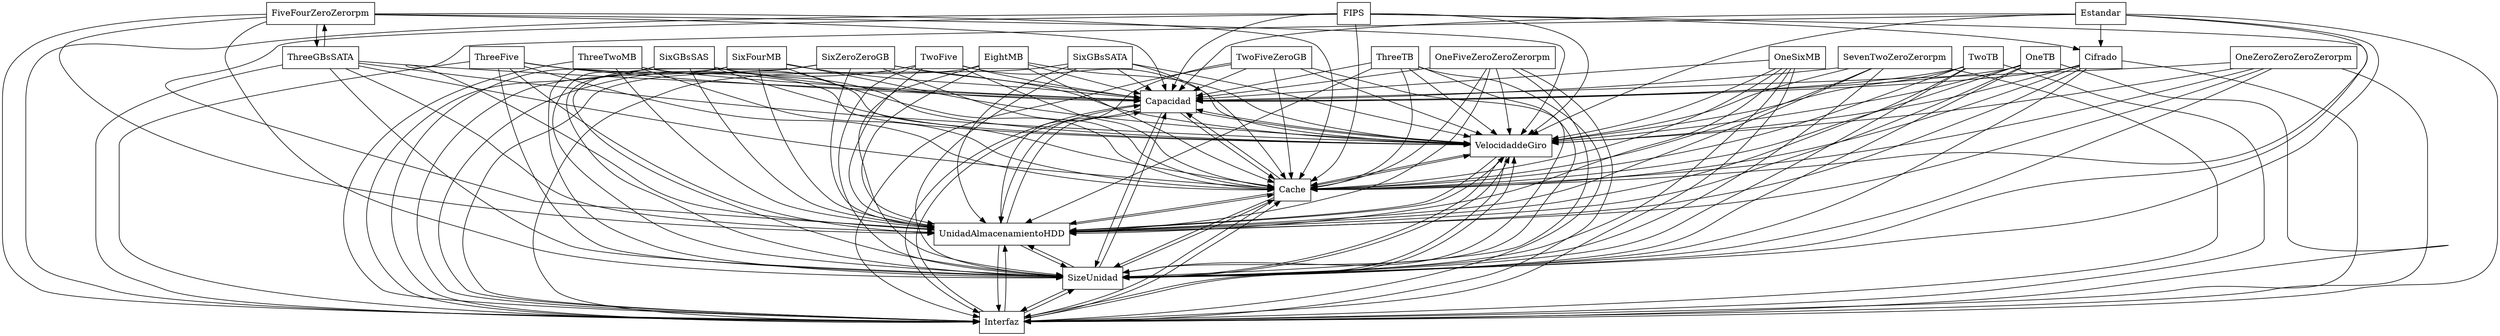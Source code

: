 digraph{
graph [rankdir=TB];
node [shape=box];
edge [arrowhead=normal];
0[label="TwoTB",]
1[label="SixZeroZeroGB",]
2[label="Estandar",]
3[label="Capacidad",]
4[label="VelocidaddeGiro",]
5[label="Interfaz",]
6[label="Cifrado",]
7[label="FiveFourZeroZerorpm",]
8[label="TwoFive",]
9[label="OneZeroZeroZeroZerorpm",]
10[label="FIPS",]
11[label="ThreeGBsSATA",]
12[label="OneTB",]
13[label="OneSixMB",]
14[label="SizeUnidad",]
15[label="TwoFiveZeroGB",]
16[label="ThreeFive",]
17[label="EightMB",]
18[label="UnidadAlmacenamientoHDD",]
19[label="ThreeTwoMB",]
20[label="Cache",]
21[label="SixGBsSATA",]
22[label="SixGBsSAS",]
23[label="OneFiveZeroZeroZerorpm",]
24[label="SixFourMB",]
25[label="SevenTwoZeroZerorpm",]
26[label="ThreeTB",]
0->3[label="",]
0->4[label="",]
0->5[label="",]
0->14[label="",]
0->18[label="",]
0->20[label="",]
1->3[label="",]
1->4[label="",]
1->5[label="",]
1->14[label="",]
1->18[label="",]
1->20[label="",]
2->3[label="",]
2->4[label="",]
2->5[label="",]
2->6[label="",]
2->14[label="",]
2->18[label="",]
2->20[label="",]
3->4[label="",]
3->5[label="",]
3->14[label="",]
3->18[label="",]
3->20[label="",]
4->3[label="",]
4->5[label="",]
4->14[label="",]
4->18[label="",]
4->20[label="",]
5->3[label="",]
5->4[label="",]
5->14[label="",]
5->18[label="",]
5->20[label="",]
6->3[label="",]
6->4[label="",]
6->5[label="",]
6->14[label="",]
6->18[label="",]
6->20[label="",]
7->3[label="",]
7->4[label="",]
7->5[label="",]
7->11[label="",]
7->14[label="",]
7->18[label="",]
7->20[label="",]
8->3[label="",]
8->4[label="",]
8->5[label="",]
8->14[label="",]
8->18[label="",]
8->20[label="",]
9->3[label="",]
9->4[label="",]
9->5[label="",]
9->14[label="",]
9->18[label="",]
9->20[label="",]
10->3[label="",]
10->4[label="",]
10->5[label="",]
10->6[label="",]
10->14[label="",]
10->18[label="",]
10->20[label="",]
11->3[label="",]
11->4[label="",]
11->5[label="",]
11->7[label="",]
11->14[label="",]
11->18[label="",]
11->20[label="",]
12->3[label="",]
12->4[label="",]
12->5[label="",]
12->14[label="",]
12->18[label="",]
12->20[label="",]
13->3[label="",]
13->4[label="",]
13->5[label="",]
13->14[label="",]
13->18[label="",]
13->20[label="",]
14->3[label="",]
14->4[label="",]
14->5[label="",]
14->18[label="",]
14->20[label="",]
15->3[label="",]
15->4[label="",]
15->5[label="",]
15->14[label="",]
15->18[label="",]
15->20[label="",]
16->3[label="",]
16->4[label="",]
16->5[label="",]
16->14[label="",]
16->18[label="",]
16->20[label="",]
17->3[label="",]
17->4[label="",]
17->5[label="",]
17->14[label="",]
17->18[label="",]
17->20[label="",]
18->3[label="",]
18->4[label="",]
18->5[label="",]
18->14[label="",]
18->20[label="",]
19->3[label="",]
19->4[label="",]
19->5[label="",]
19->14[label="",]
19->18[label="",]
19->20[label="",]
20->3[label="",]
20->4[label="",]
20->5[label="",]
20->14[label="",]
20->18[label="",]
21->3[label="",]
21->4[label="",]
21->5[label="",]
21->14[label="",]
21->18[label="",]
21->20[label="",]
22->3[label="",]
22->4[label="",]
22->5[label="",]
22->14[label="",]
22->18[label="",]
22->20[label="",]
23->3[label="",]
23->4[label="",]
23->5[label="",]
23->14[label="",]
23->18[label="",]
23->20[label="",]
24->3[label="",]
24->4[label="",]
24->5[label="",]
24->14[label="",]
24->18[label="",]
24->20[label="",]
25->3[label="",]
25->4[label="",]
25->5[label="",]
25->14[label="",]
25->18[label="",]
25->20[label="",]
26->3[label="",]
26->4[label="",]
26->5[label="",]
26->14[label="",]
26->18[label="",]
26->20[label="",]
}
